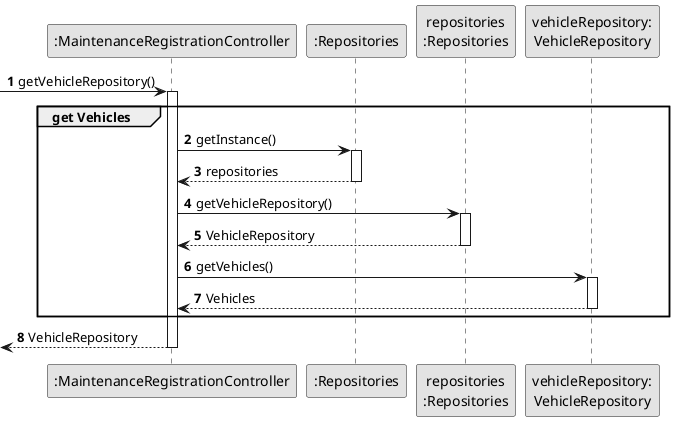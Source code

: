 @startuml
skinparam monochrome true
skinparam packageStyle rectangle
skinparam shadowing false

autonumber

participant ":MaintenanceRegistrationController" as CTRL
participant ":Repositories" as RepositorySingleton
participant "repositories\n:Repositories" as PLAT
participant "vehicleRepository:\nVehicleRepository" as VehicleRepository

-> CTRL : getVehicleRepository()
activate CTRL
    group get Vehicles
        CTRL -> RepositorySingleton : getInstance()
        activate RepositorySingleton

            RepositorySingleton --> CTRL: repositories
        deactivate RepositorySingleton

        CTRL -> PLAT : getVehicleRepository()
        activate PLAT

            PLAT --> CTRL: VehicleRepository
        deactivate PLAT

        CTRL -> VehicleRepository : getVehicles()
        activate VehicleRepository

            VehicleRepository --> CTRL : Vehicles
        deactivate VehicleRepository
    end
    <-- CTRL : VehicleRepository
deactivate CTRL

@enduml